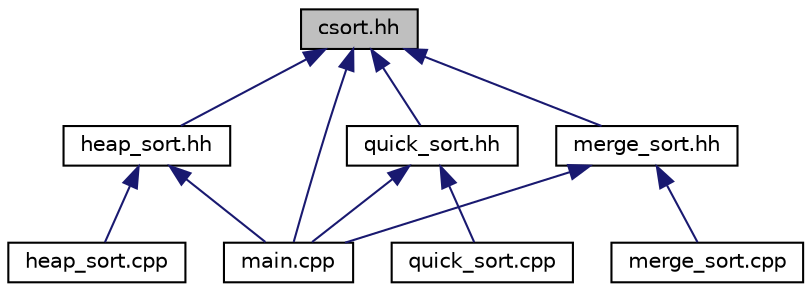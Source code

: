 digraph "csort.hh"
{
  edge [fontname="Helvetica",fontsize="10",labelfontname="Helvetica",labelfontsize="10"];
  node [fontname="Helvetica",fontsize="10",shape=record];
  Node1 [label="csort.hh",height=0.2,width=0.4,color="black", fillcolor="grey75", style="filled", fontcolor="black"];
  Node1 -> Node2 [dir="back",color="midnightblue",fontsize="10",style="solid"];
  Node2 [label="heap_sort.hh",height=0.2,width=0.4,color="black", fillcolor="white", style="filled",URL="$heap__sort_8hh.html"];
  Node2 -> Node3 [dir="back",color="midnightblue",fontsize="10",style="solid"];
  Node3 [label="heap_sort.cpp",height=0.2,width=0.4,color="black", fillcolor="white", style="filled",URL="$heap__sort_8cpp.html"];
  Node2 -> Node4 [dir="back",color="midnightblue",fontsize="10",style="solid"];
  Node4 [label="main.cpp",height=0.2,width=0.4,color="black", fillcolor="white", style="filled",URL="$main_8cpp.html"];
  Node1 -> Node4 [dir="back",color="midnightblue",fontsize="10",style="solid"];
  Node1 -> Node5 [dir="back",color="midnightblue",fontsize="10",style="solid"];
  Node5 [label="quick_sort.hh",height=0.2,width=0.4,color="black", fillcolor="white", style="filled",URL="$quick__sort_8hh.html"];
  Node5 -> Node4 [dir="back",color="midnightblue",fontsize="10",style="solid"];
  Node5 -> Node6 [dir="back",color="midnightblue",fontsize="10",style="solid"];
  Node6 [label="quick_sort.cpp",height=0.2,width=0.4,color="black", fillcolor="white", style="filled",URL="$quick__sort_8cpp.html"];
  Node1 -> Node7 [dir="back",color="midnightblue",fontsize="10",style="solid"];
  Node7 [label="merge_sort.hh",height=0.2,width=0.4,color="black", fillcolor="white", style="filled",URL="$merge__sort_8hh.html"];
  Node7 -> Node4 [dir="back",color="midnightblue",fontsize="10",style="solid"];
  Node7 -> Node8 [dir="back",color="midnightblue",fontsize="10",style="solid"];
  Node8 [label="merge_sort.cpp",height=0.2,width=0.4,color="black", fillcolor="white", style="filled",URL="$merge__sort_8cpp.html"];
}
